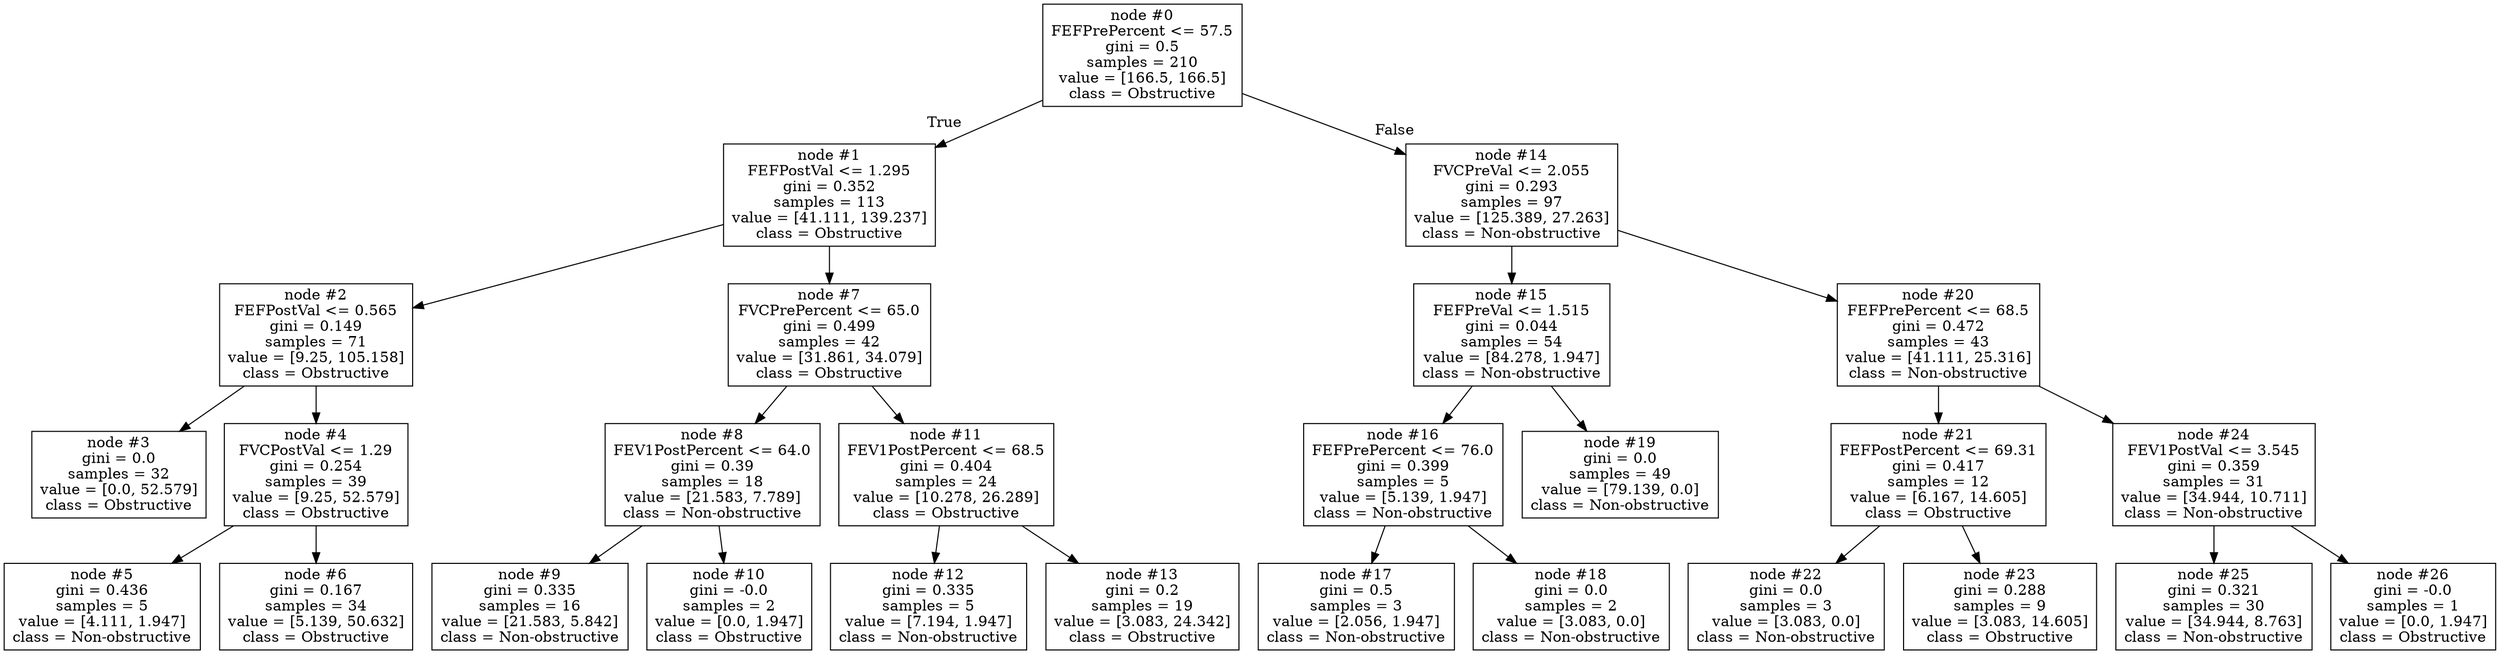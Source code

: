 digraph Tree {
node [shape=box] ;
0 [label="node #0\nFEFPrePercent <= 57.5\ngini = 0.5\nsamples = 210\nvalue = [166.5, 166.5]\nclass = Obstructive"] ;
1 [label="node #1\nFEFPostVal <= 1.295\ngini = 0.352\nsamples = 113\nvalue = [41.111, 139.237]\nclass = Obstructive"] ;
0 -> 1 [labeldistance=2.5, labelangle=45, headlabel="True"] ;
2 [label="node #2\nFEFPostVal <= 0.565\ngini = 0.149\nsamples = 71\nvalue = [9.25, 105.158]\nclass = Obstructive"] ;
1 -> 2 ;
3 [label="node #3\ngini = 0.0\nsamples = 32\nvalue = [0.0, 52.579]\nclass = Obstructive"] ;
2 -> 3 ;
4 [label="node #4\nFVCPostVal <= 1.29\ngini = 0.254\nsamples = 39\nvalue = [9.25, 52.579]\nclass = Obstructive"] ;
2 -> 4 ;
5 [label="node #5\ngini = 0.436\nsamples = 5\nvalue = [4.111, 1.947]\nclass = Non-obstructive"] ;
4 -> 5 ;
6 [label="node #6\ngini = 0.167\nsamples = 34\nvalue = [5.139, 50.632]\nclass = Obstructive"] ;
4 -> 6 ;
7 [label="node #7\nFVCPrePercent <= 65.0\ngini = 0.499\nsamples = 42\nvalue = [31.861, 34.079]\nclass = Obstructive"] ;
1 -> 7 ;
8 [label="node #8\nFEV1PostPercent <= 64.0\ngini = 0.39\nsamples = 18\nvalue = [21.583, 7.789]\nclass = Non-obstructive"] ;
7 -> 8 ;
9 [label="node #9\ngini = 0.335\nsamples = 16\nvalue = [21.583, 5.842]\nclass = Non-obstructive"] ;
8 -> 9 ;
10 [label="node #10\ngini = -0.0\nsamples = 2\nvalue = [0.0, 1.947]\nclass = Obstructive"] ;
8 -> 10 ;
11 [label="node #11\nFEV1PostPercent <= 68.5\ngini = 0.404\nsamples = 24\nvalue = [10.278, 26.289]\nclass = Obstructive"] ;
7 -> 11 ;
12 [label="node #12\ngini = 0.335\nsamples = 5\nvalue = [7.194, 1.947]\nclass = Non-obstructive"] ;
11 -> 12 ;
13 [label="node #13\ngini = 0.2\nsamples = 19\nvalue = [3.083, 24.342]\nclass = Obstructive"] ;
11 -> 13 ;
14 [label="node #14\nFVCPreVal <= 2.055\ngini = 0.293\nsamples = 97\nvalue = [125.389, 27.263]\nclass = Non-obstructive"] ;
0 -> 14 [labeldistance=2.5, labelangle=-45, headlabel="False"] ;
15 [label="node #15\nFEFPreVal <= 1.515\ngini = 0.044\nsamples = 54\nvalue = [84.278, 1.947]\nclass = Non-obstructive"] ;
14 -> 15 ;
16 [label="node #16\nFEFPrePercent <= 76.0\ngini = 0.399\nsamples = 5\nvalue = [5.139, 1.947]\nclass = Non-obstructive"] ;
15 -> 16 ;
17 [label="node #17\ngini = 0.5\nsamples = 3\nvalue = [2.056, 1.947]\nclass = Non-obstructive"] ;
16 -> 17 ;
18 [label="node #18\ngini = 0.0\nsamples = 2\nvalue = [3.083, 0.0]\nclass = Non-obstructive"] ;
16 -> 18 ;
19 [label="node #19\ngini = 0.0\nsamples = 49\nvalue = [79.139, 0.0]\nclass = Non-obstructive"] ;
15 -> 19 ;
20 [label="node #20\nFEFPrePercent <= 68.5\ngini = 0.472\nsamples = 43\nvalue = [41.111, 25.316]\nclass = Non-obstructive"] ;
14 -> 20 ;
21 [label="node #21\nFEFPostPercent <= 69.31\ngini = 0.417\nsamples = 12\nvalue = [6.167, 14.605]\nclass = Obstructive"] ;
20 -> 21 ;
22 [label="node #22\ngini = 0.0\nsamples = 3\nvalue = [3.083, 0.0]\nclass = Non-obstructive"] ;
21 -> 22 ;
23 [label="node #23\ngini = 0.288\nsamples = 9\nvalue = [3.083, 14.605]\nclass = Obstructive"] ;
21 -> 23 ;
24 [label="node #24\nFEV1PostVal <= 3.545\ngini = 0.359\nsamples = 31\nvalue = [34.944, 10.711]\nclass = Non-obstructive"] ;
20 -> 24 ;
25 [label="node #25\ngini = 0.321\nsamples = 30\nvalue = [34.944, 8.763]\nclass = Non-obstructive"] ;
24 -> 25 ;
26 [label="node #26\ngini = -0.0\nsamples = 1\nvalue = [0.0, 1.947]\nclass = Obstructive"] ;
24 -> 26 ;
}